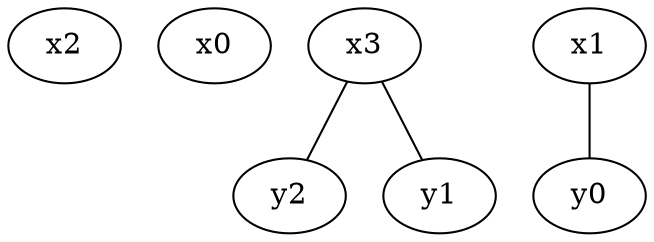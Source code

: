 strict graph grafo_4_3 {
	"x2";
	"x0";
	"x3";
	"x1";
	"y0";
	"y2";
	"y1";

	"x3" -- "y1";
	"x3" -- "y2";
	"x1" -- "y0";
}
